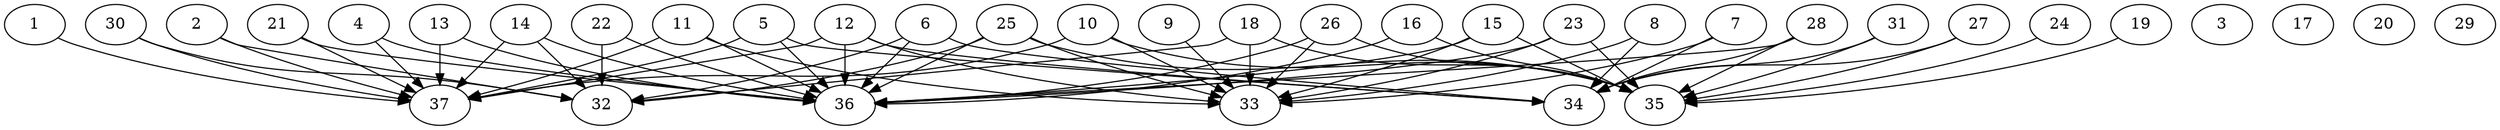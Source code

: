 // DAG (tier=3-complex, mode=data, n=37, ccr=0.508, fat=0.816, density=0.609, regular=0.217, jump=0.346, mindata=4194304, maxdata=33554432)
// DAG automatically generated by daggen at Sun Aug 24 16:33:35 2025
// /home/ermia/Project/Environments/daggen/bin/daggen --dot --ccr 0.508 --fat 0.816 --regular 0.217 --density 0.609 --jump 0.346 --mindata 4194304 --maxdata 33554432 -n 37 
digraph G {
  1 [size="4170028295772227584", alpha="0.07", expect_size="2085014147886113792"]
  1 -> 37 [size ="2730304678658048"]
  2 [size="499596608415023744", alpha="0.09", expect_size="249798304207511872"]
  2 -> 32 [size ="649909116076032"]
  2 -> 37 [size ="649909116076032"]
  3 [size="12062357432241653760", alpha="0.09", expect_size="6031178716120826880"]
  4 [size="578858471820864128", alpha="0.05", expect_size="289429235910432064"]
  4 -> 36 [size ="1203132545630208"]
  4 -> 37 [size ="1203132545630208"]
  5 [size="6691937211942914048", alpha="0.08", expect_size="3345968605971457024"]
  5 -> 34 [size ="2767051504484352"]
  5 -> 36 [size ="2767051504484352"]
  5 -> 37 [size ="2767051504484352"]
  6 [size="26650732935629504512000", alpha="0.18", expect_size="13325366467814752256000"]
  6 -> 32 [size ="7137773433651200"]
  6 -> 34 [size ="7137773433651200"]
  6 -> 36 [size ="7137773433651200"]
  7 [size="131903301177357088", alpha="0.16", expect_size="65951650588678544"]
  7 -> 33 [size ="3478351146647552"]
  7 -> 34 [size ="3478351146647552"]
  8 [size="447003957288881280", alpha="0.08", expect_size="223501978644440640"]
  8 -> 33 [size ="7418953039085568"]
  8 -> 34 [size ="7418953039085568"]
  9 [size="70675066302198400", alpha="0.10", expect_size="35337533151099200"]
  9 -> 33 [size ="1710112397852672"]
  10 [size="10507941849320509440", alpha="0.10", expect_size="5253970924660254720"]
  10 -> 33 [size ="5489400729305088"]
  10 -> 35 [size ="5489400729305088"]
  10 -> 37 [size ="5489400729305088"]
  11 [size="1048165218426834432", alpha="0.10", expect_size="524082609213417216"]
  11 -> 33 [size ="954854788825088"]
  11 -> 36 [size ="954854788825088"]
  11 -> 37 [size ="954854788825088"]
  12 [size="23898295862980132", alpha="0.16", expect_size="11949147931490066"]
  12 -> 33 [size ="1451241003548672"]
  12 -> 34 [size ="1451241003548672"]
  12 -> 36 [size ="1451241003548672"]
  12 -> 37 [size ="1451241003548672"]
  13 [size="28912823896097012318208", alpha="0.16", expect_size="14456411948048506159104"]
  13 -> 36 [size ="7536163770335232"]
  13 -> 37 [size ="7536163770335232"]
  14 [size="4916052471954014208000", alpha="0.00", expect_size="2458026235977007104000"]
  14 -> 32 [size ="2312957539123200"]
  14 -> 36 [size ="2312957539123200"]
  14 -> 37 [size ="2312957539123200"]
  15 [size="5379303449934581202944", alpha="0.07", expect_size="2689651724967290601472"]
  15 -> 33 [size ="2456069674631168"]
  15 -> 35 [size ="2456069674631168"]
  15 -> 36 [size ="2456069674631168"]
  16 [size="11419177023237001314304", alpha="0.20", expect_size="5709588511618500657152"]
  16 -> 35 [size ="4056765062709248"]
  16 -> 36 [size ="4056765062709248"]
  17 [size="16532794226006187573248", alpha="0.09", expect_size="8266397113003093786624"]
  18 [size="123028061292626706432", alpha="0.05", expect_size="61514030646313353216"]
  18 -> 32 [size ="197891029204992"]
  18 -> 33 [size ="197891029204992"]
  18 -> 35 [size ="197891029204992"]
  19 [size="16425369861285610520576", alpha="0.01", expect_size="8212684930642805260288"]
  19 -> 35 [size ="5169320095121408"]
  20 [size="432944016037170048", alpha="0.19", expect_size="216472008018585024"]
  21 [size="355501586299138080768", alpha="0.11", expect_size="177750793149569040384"]
  21 -> 36 [size ="401468075016192"]
  21 -> 37 [size ="401468075016192"]
  22 [size="267489386720740416", alpha="0.09", expect_size="133744693360370208"]
  22 -> 32 [size ="8819075929079808"]
  22 -> 36 [size ="8819075929079808"]
  23 [size="442679180511897408", alpha="0.14", expect_size="221339590255948704"]
  23 -> 33 [size ="373311854870528"]
  23 -> 35 [size ="373311854870528"]
  23 -> 36 [size ="373311854870528"]
  24 [size="90848019260680608", alpha="0.04", expect_size="45424009630340304"]
  24 -> 35 [size ="2449758085971968"]
  25 [size="37307059490033693097984", alpha="0.00", expect_size="18653529745016846548992"]
  25 -> 32 [size ="8932040154021888"]
  25 -> 33 [size ="8932040154021888"]
  25 -> 35 [size ="8932040154021888"]
  25 -> 36 [size ="8932040154021888"]
  26 [size="12066623416530922110976", alpha="0.07", expect_size="6033311708265461055488"]
  26 -> 33 [size ="4208692148830208"]
  26 -> 35 [size ="4208692148830208"]
  26 -> 36 [size ="4208692148830208"]
  27 [size="7230725008340283293696", alpha="0.11", expect_size="3615362504170141646848"]
  27 -> 34 [size ="2991423381045248"]
  27 -> 35 [size ="2991423381045248"]
  28 [size="3289816186839915520", alpha="0.13", expect_size="1644908093419957760"]
  28 -> 34 [size ="3120788198653952"]
  28 -> 35 [size ="3120788198653952"]
  28 -> 36 [size ="3120788198653952"]
  29 [size="1551587629570051072", alpha="0.06", expect_size="775793814785025536"]
  30 [size="10364364290026444800", alpha="0.15", expect_size="5182182145013222400"]
  30 -> 32 [size ="4474307556147200"]
  30 -> 37 [size ="4474307556147200"]
  31 [size="119565515500336185344", alpha="0.10", expect_size="59782757750168092672"]
  31 -> 34 [size ="194160380346368"]
  31 -> 35 [size ="194160380346368"]
  32 [size="191613037055049728000", alpha="0.01", expect_size="95806518527524864000"]
  33 [size="3056281136128591921152", alpha="0.20", expect_size="1528140568064295960576"]
  34 [size="214219640556479168", alpha="0.09", expect_size="107109820278239584"]
  35 [size="4609661031956014080", alpha="0.18", expect_size="2304830515978007040"]
  36 [size="17020249180320692224", alpha="0.06", expect_size="8510124590160346112"]
  37 [size="291642031446870208", alpha="0.09", expect_size="145821015723435104"]
}